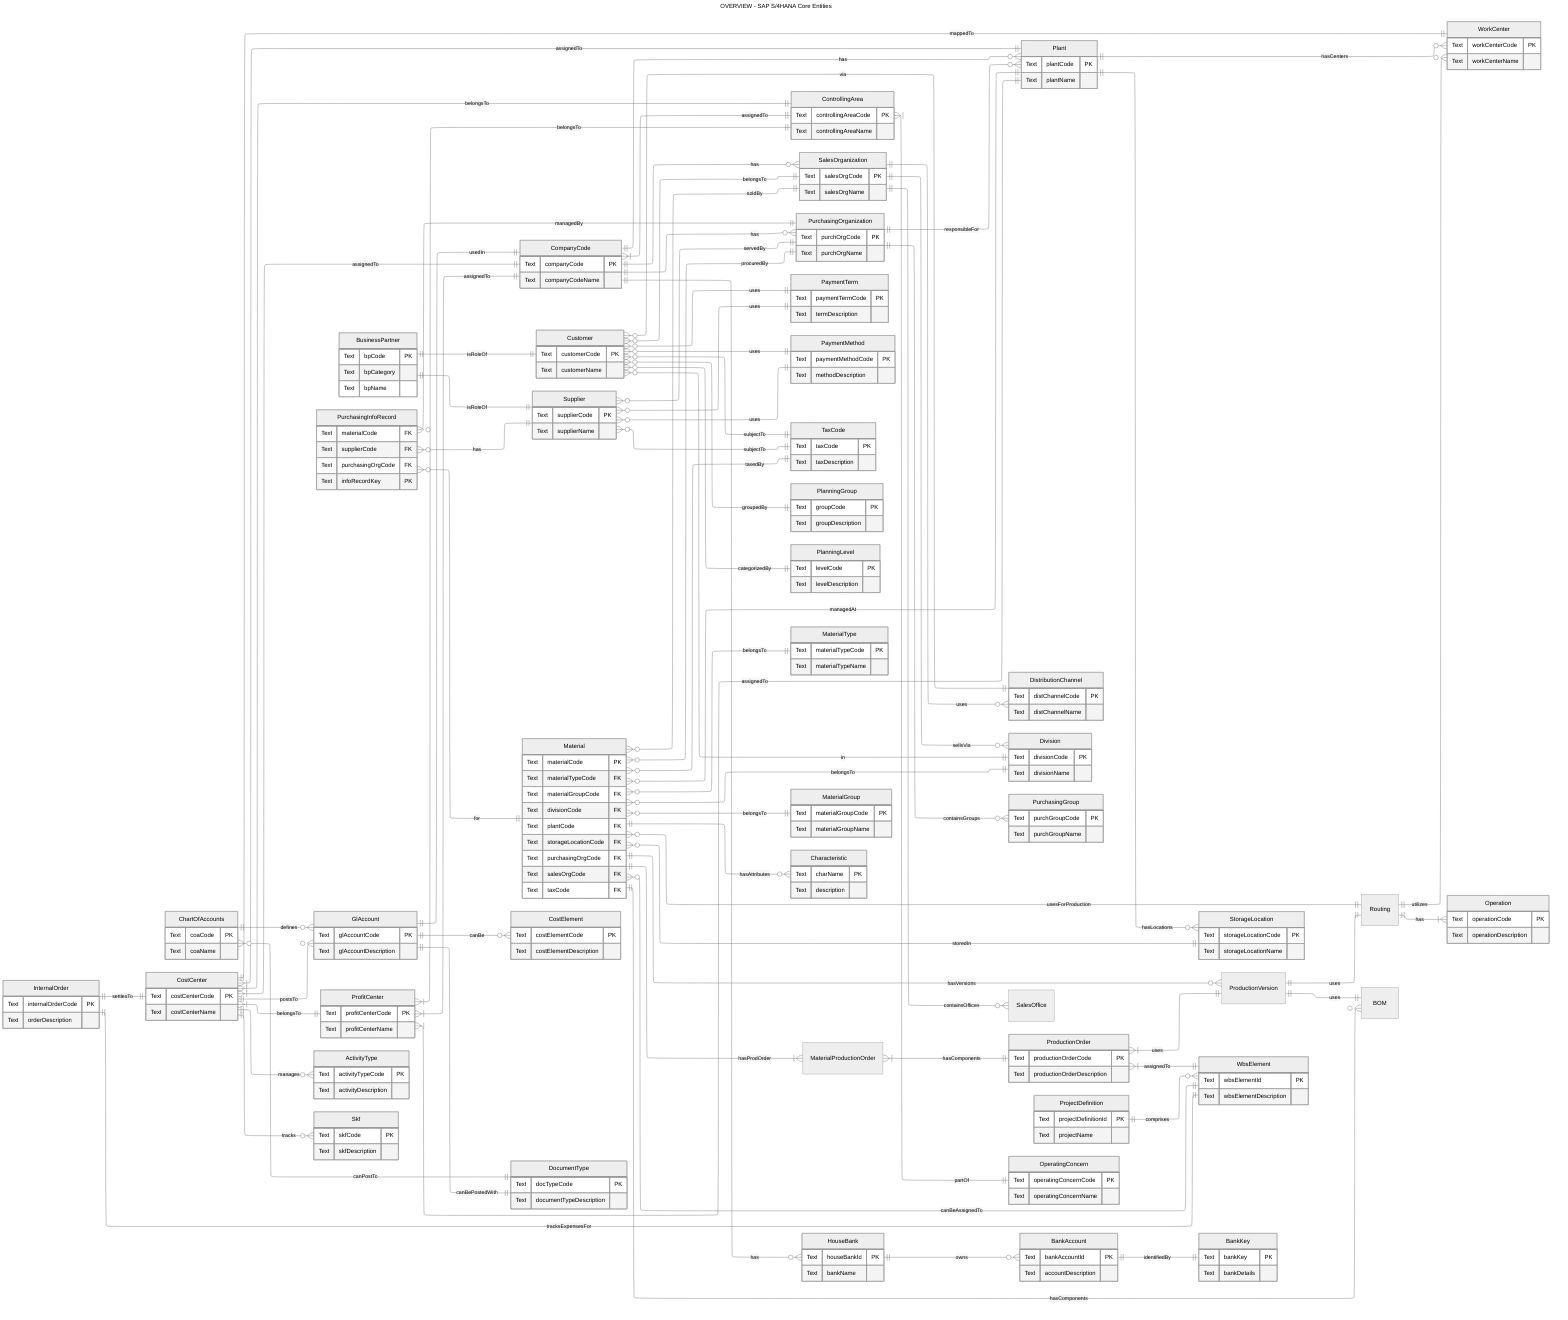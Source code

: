 ---
title: OVERVIEW - SAP S/4HANA Core Entities
config:
  theme: neutral
  layout: elk
---
erDiagram
    direction lr

  %% --- Company Structure (FI/CO Foundation) ---
  CompanyCode {
      Text companyCode PK
      Text companyCodeName
  }
  
  ControllingArea {
      Text controllingAreaCode PK
      Text controllingAreaName
  }
  Plant {
      Text plantCode PK
      Text plantName
  }
  SalesOrganization {
      Text salesOrgCode PK
      Text salesOrgName
  }
  DistributionChannel {
      Text distChannelCode PK
      Text distChannelName
  }
  Division {
      Text divisionCode PK
      Text divisionName
  }
  PurchasingOrganization {
      Text purchOrgCode PK
      Text purchOrgName
  }
  PurchasingGroup {
      Text purchGroupCode PK
      Text purchGroupName
  }

  CompanyCode }|--|| ControllingArea : assignedTo
  CompanyCode ||--o{ Plant : has
  CompanyCode ||--o{ SalesOrganization : has
  CompanyCode ||--o{ PurchasingOrganization : has

  Plant ||--o{ StorageLocation : hasLocations
  Plant ||--o{ WorkCenter : hasCenters

  SalesOrganization ||--o{ SalesOffice : containsOffices
  SalesOrganization ||--o{ DistributionChannel : uses
  SalesOrganization ||--o{ Division : sellsVia

  PurchasingOrganization ||--o{ PurchasingGroup : containsGroups
  PurchasingOrganization ||--o{ Plant : responsibleFor

  %% --- Master Data - Business Partners ---
  BusinessPartner {
      Text bpCode PK
      Text bpCategory
      Text bpName
  }
  Customer {
      Text customerCode PK
      Text customerName
  }
  Supplier {
      Text supplierCode PK
      Text supplierName
  }

  BusinessPartner ||--|| Customer : isRoleOf
  BusinessPartner ||--|| Supplier : isRoleOf

  Customer }o--|| SalesOrganization : belongsTo
  Customer }o--|| DistributionChannel : via
  Customer }o--|| Division : in
  Customer }o--|| PaymentTerm : uses
  Customer }o--|| PaymentMethod : uses
  Customer }o--|| TaxCode : subjectTo
  Customer }o--|| PlanningGroup : groupedBy
  Customer }o--|| PlanningLevel : categorizedBy

  Supplier }o--|| PurchasingOrganization : servedBy
  Supplier }o--|| PaymentTerm : uses
  Supplier }o--|| PaymentMethod : uses
  Supplier }o--|| TaxCode : subjectTo

  PurchasingInfoRecord {
      Text materialCode FK
      Text supplierCode FK
      Text purchasingOrgCode FK
      Text infoRecordKey PK
  }
  PurchasingInfoRecord }o--|| Material : for
  PurchasingInfoRecord }o--|| Supplier : has
  PurchasingInfoRecord }o--|| PurchasingOrganization : managedBy

  %% --- Master Data - Material ---
  MaterialType {
    Text materialTypeCode PK
    Text materialTypeName 
  }
  MaterialGroup {
    Text materialGroupCode PK
    Text materialGroupName 
  }
  Material {
      Text materialCode PK
      Text materialTypeCode FK
      Text materialGroupCode FK
      Text divisionCode FK
      Text plantCode FK
      Text storageLocationCode FK
      Text purchasingOrgCode FK
      Text salesOrgCode FK
      Text taxCode FK
  }
  Material }o--|| MaterialType : belongsTo
  Material }o--|| MaterialGroup : belongsTo
  Material }o--|| Division : belongsTo
  Material }o--|| Plant : managedAt
  Material }o--|| StorageLocation : storedIn
  Material }o--|| PurchasingOrganization : procuredBy
  Material }o--|| SalesOrganization : soldBy
  Material }o--|| TaxCode : taxedBy
  Material ||--o{ ProductionVersion : hasVersions
  Material }o--|| Routing : usesForProduction
  Material ||--o{ Characteristic : hasAttributes

  Material ||--|{ MaterialProductionOrder: hasProdOrder
  MaterialProductionOrder }|--|| ProductionOrder: hasComponents

  Material ||--o{ BOM : hasComponents

  ProductionVersion ||--|| Routing : uses
  ProductionVersion ||--|| BOM : uses

  Routing ||--o{ WorkCenter : utilizes

  Operation {
    Text operationCode PK
    Text operationDescription
  }

  Routing ||--|{ Operation: has

  ProductionOrder {
    Text productionOrderCode PK
    Text productionOrderDescription
  }

  ProductionOrder }|--|| ProductionVersion : uses
  ProductionOrder }|--|| WbsElement : assignedTo

  %% --- Financial & Controlling Master Data ---
  ChartOfAccounts {
      Text coaCode PK
      Text coaName
  }
  GlAccount {
      Text glAccountCode PK
      Text glAccountDescription
  }
  CostElement {
      Text costElementCode PK
      Text costElementDescription
  }
  CostCenter {
      Text costCenterCode PK
      Text costCenterName
  }
  ProfitCenter {
      Text profitCenterCode PK
      Text profitCenterName
  }
  InternalOrder {
      Text internalOrderCode PK
      Text orderDescription
  }
  ProjectDefinition {
      Text projectDefinitionId PK
      Text projectName
  }
  WbsElement {
      Text wbsElementId PK
      Text wbsElementDescription
  }
  OperatingConcern {
      Text operatingConcernCode PK
      Text operatingConcernName
  }

  ChartOfAccounts ||--o{ GlAccount : defines
  GlAccount ||--|| CompanyCode : usedIn
  GlAccount ||--o{ CostElement : canBe

  CostCenter }|--|| ControllingArea : belongsTo
  CostCenter }|--|| CompanyCode : assignedTo
  CostCenter }|--|| Plant : assignedTo
  CostCenter }|--|| ProfitCenter : belongsTo
  CostCenter ||--o{ ActivityType : manages
  CostCenter ||--o{ Skf : tracks
  CostCenter ||--|| WorkCenter : mappedTo
  CostCenter ||--o{ GlAccount : postsTo

  ProfitCenter }|--|| ControllingArea : belongsTo
  ProfitCenter }|--|| CompanyCode : assignedTo
  ProfitCenter }|--|| Plant : assignedTo

  InternalOrder ||--|| CostCenter : settlesTo
  InternalOrder ||--|| WbsElement : tracksExpensesFor

  ProjectDefinition ||--o{ WbsElement : comprises
  Material }o--|| WbsElement : canBeAssignedTo

  ControllingArea }|--|| OperatingConcern : partOf

  %% --- Bank & Payment Details ---
  HouseBank {
      Text houseBankId PK
      Text bankName
  }
  BankAccount {
      Text bankAccountId PK
      Text accountDescription
  }
  BankKey {
      Text bankKey PK
      Text bankDetails
  }
  PaymentTerm {
      Text paymentTermCode PK
      Text termDescription
  }
  PaymentMethod {
      Text paymentMethodCode PK
      Text methodDescription
  }

  HouseBank ||--o{ BankAccount : owns
  BankAccount ||--|| BankKey : identifiedBy
  CompanyCode ||--o{ HouseBank : has

  %% --- Other Common Master Data ---
  TaxCode {
      Text taxCode PK
      Text taxDescription
  }
  DocumentType {
      Text docTypeCode PK
      Text documentTypeDescription
  }

  GlAccount ||--|| DocumentType : canBePostedWith
  DocumentType ||--o{ ChartOfAccounts : canPostTo

  Characteristic {
      Text charName PK
      Text description
  }
  ActivityType {
      Text activityTypeCode PK
      Text activityDescription
  }
  Skf {
      Text skfCode PK
      Text skfDescription
  }
  PlanningGroup {
      Text groupCode PK
      Text groupDescription
  }
  PlanningLevel {
      Text levelCode PK
      Text levelDescription
  }
  StorageLocation {
      Text storageLocationCode PK
      Text storageLocationName
  }
  WorkCenter {
      Text workCenterCode PK
      Text workCenterName
  }